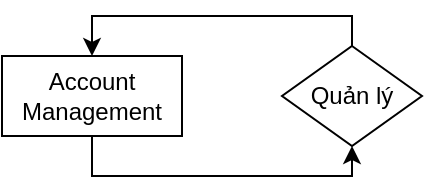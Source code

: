 <mxfile version="21.8.2" type="github">
  <diagram name="Page-1" id="LfY8wJtMdsiEwFg6lC09">
    <mxGraphModel dx="1434" dy="782" grid="1" gridSize="10" guides="1" tooltips="1" connect="1" arrows="1" fold="1" page="1" pageScale="1" pageWidth="850" pageHeight="1100" math="0" shadow="0">
      <root>
        <mxCell id="0" />
        <mxCell id="1" parent="0" />
        <mxCell id="CqHNV1K6hkGp7pRfxFd9-4" style="edgeStyle=orthogonalEdgeStyle;rounded=0;orthogonalLoop=1;jettySize=auto;html=1;entryX=0.5;entryY=1;entryDx=0;entryDy=0;" edge="1" parent="1" source="CqHNV1K6hkGp7pRfxFd9-1" target="CqHNV1K6hkGp7pRfxFd9-2">
          <mxGeometry relative="1" as="geometry">
            <Array as="points">
              <mxPoint x="95" y="410" />
              <mxPoint x="225" y="410" />
            </Array>
          </mxGeometry>
        </mxCell>
        <mxCell id="CqHNV1K6hkGp7pRfxFd9-1" value="Account Management" style="rounded=0;whiteSpace=wrap;html=1;" vertex="1" parent="1">
          <mxGeometry x="50" y="350" width="90" height="40" as="geometry" />
        </mxCell>
        <mxCell id="CqHNV1K6hkGp7pRfxFd9-5" style="edgeStyle=orthogonalEdgeStyle;rounded=0;orthogonalLoop=1;jettySize=auto;html=1;entryX=0.5;entryY=0;entryDx=0;entryDy=0;" edge="1" parent="1" source="CqHNV1K6hkGp7pRfxFd9-2" target="CqHNV1K6hkGp7pRfxFd9-1">
          <mxGeometry relative="1" as="geometry">
            <Array as="points">
              <mxPoint x="225" y="330" />
              <mxPoint x="95" y="330" />
            </Array>
          </mxGeometry>
        </mxCell>
        <mxCell id="CqHNV1K6hkGp7pRfxFd9-2" value="Quản lý" style="rhombus;whiteSpace=wrap;html=1;" vertex="1" parent="1">
          <mxGeometry x="190" y="345" width="70" height="50" as="geometry" />
        </mxCell>
      </root>
    </mxGraphModel>
  </diagram>
</mxfile>
